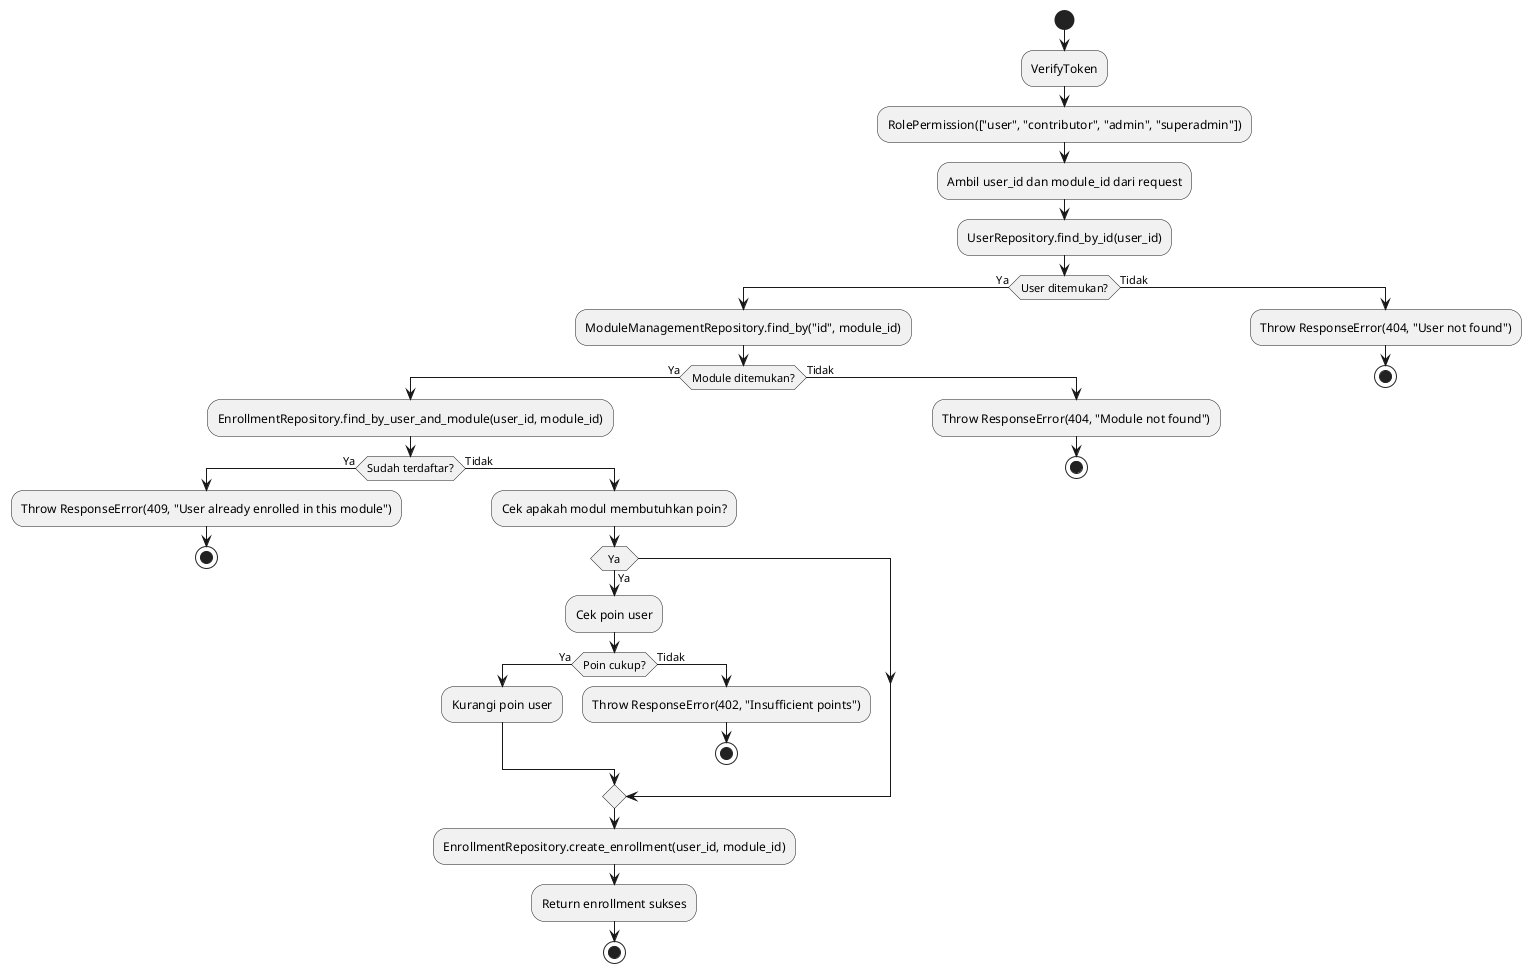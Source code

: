 @startuml
start

:VerifyToken;
:RolePermission(["user", "contributor", "admin", "superadmin"]);

:Ambil user_id dan module_id dari request;
:UserRepository.find_by_id(user_id);

if (User ditemukan?) then (Ya)
    :ModuleManagementRepository.find_by("id", module_id);
    if (Module ditemukan?) then (Ya)
        :EnrollmentRepository.find_by_user_and_module(user_id, module_id);
        if (Sudah terdaftar?) then (Ya)
            :Throw ResponseError(409, "User already enrolled in this module");
            stop
        else (Tidak)
            :Cek apakah modul membutuhkan poin?;
            if (Ya) then (Ya)
                :Cek poin user;
                if (Poin cukup?) then (Ya)
                    :Kurangi poin user;
                else (Tidak)
                    :Throw ResponseError(402, "Insufficient points");
                    stop
                endif
            endif
            :EnrollmentRepository.create_enrollment(user_id, module_id);
            :Return enrollment sukses;
            stop
        endif
    else (Tidak)
        :Throw ResponseError(404, "Module not found");
        stop
    endif
else (Tidak)
    :Throw ResponseError(404, "User not found");
    stop
endif

@enduml
